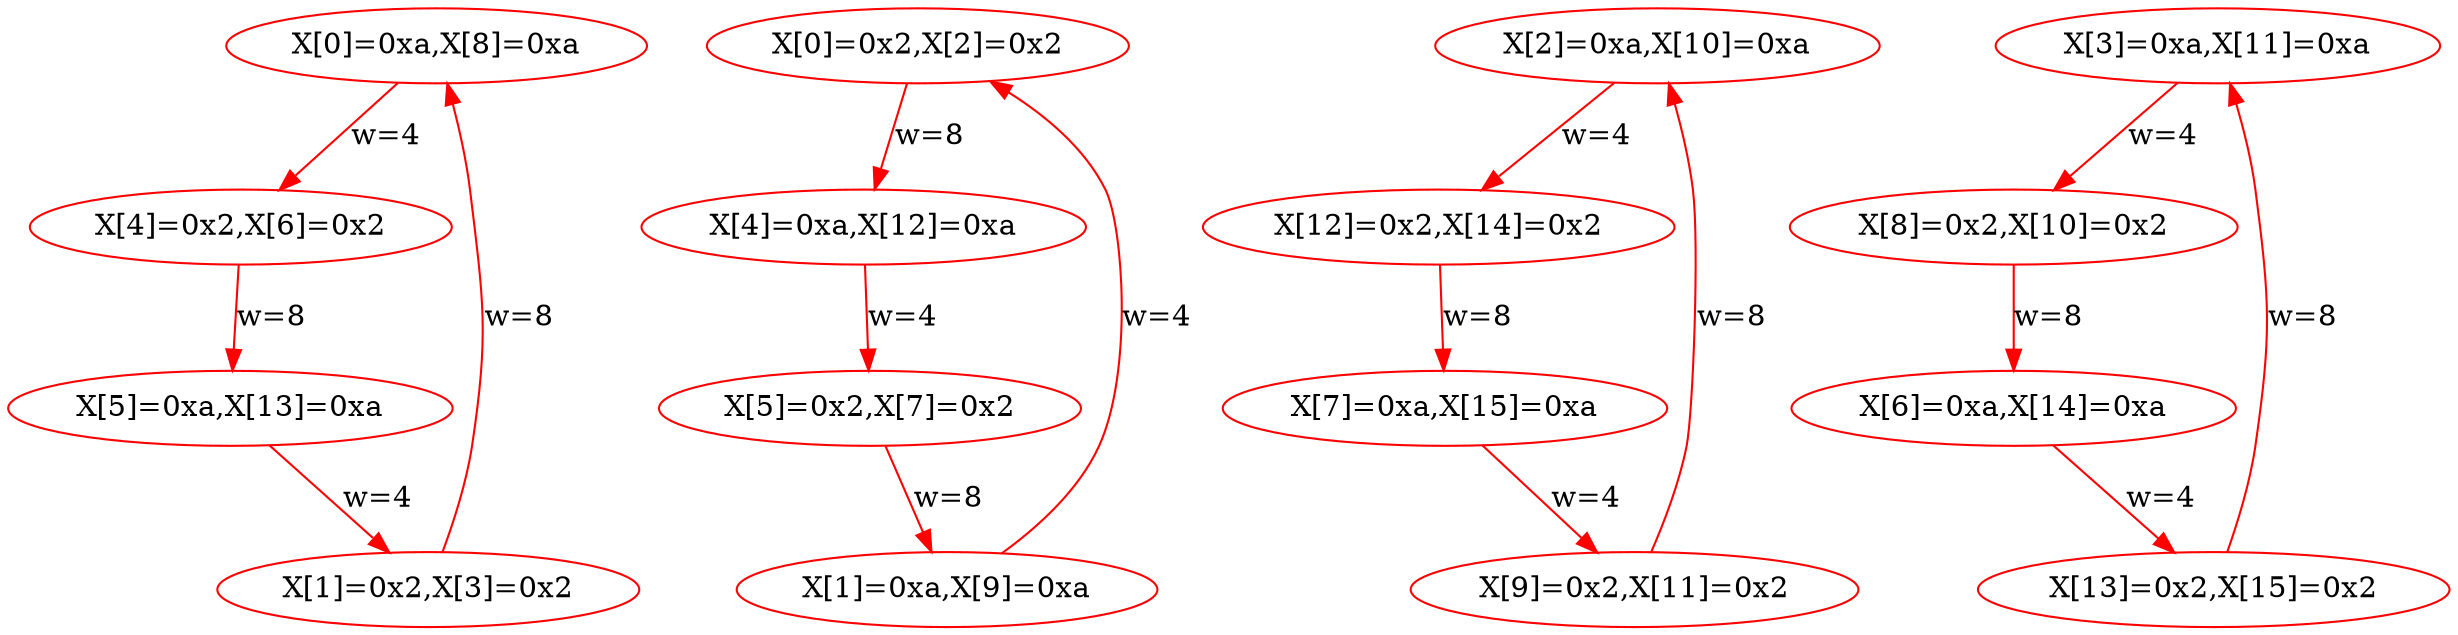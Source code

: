 digraph G{
0 [label="X[0]=0xa,X[8]=0xa"] [color=red];
1 [label="X[0]=0x2,X[2]=0x2"] [color=red];
2 [label="X[1]=0xa,X[9]=0xa"] [color=red];
3 [label="X[1]=0x2,X[3]=0x2"] [color=red];
4 [label="X[2]=0xa,X[10]=0xa"] [color=red];
5 [label="X[3]=0xa,X[11]=0xa"] [color=red];
6 [label="X[4]=0xa,X[12]=0xa"] [color=red];
7 [label="X[4]=0x2,X[6]=0x2"] [color=red];
8 [label="X[5]=0xa,X[13]=0xa"] [color=red];
9 [label="X[5]=0x2,X[7]=0x2"] [color=red];
10 [label="X[6]=0xa,X[14]=0xa"] [color=red];
11 [label="X[7]=0xa,X[15]=0xa"] [color=red];
12 [label="X[8]=0x2,X[10]=0x2"] [color=red];
13 [label="X[9]=0x2,X[11]=0x2"] [color=red];
14 [label="X[12]=0x2,X[14]=0x2"] [color=red];
15 [label="X[13]=0x2,X[15]=0x2"] [color=red];
0 -> 7 [label="w=4"] [color=red];
1 -> 6 [label="w=8"] [color=red];
2 -> 1 [label="w=4"] [color=red];
3 -> 0 [label="w=8"] [color=red];
4 -> 14 [label="w=4"] [color=red];
5 -> 12 [label="w=4"] [color=red];
6 -> 9 [label="w=4"] [color=red];
7 -> 8 [label="w=8"] [color=red];
8 -> 3 [label="w=4"] [color=red];
9 -> 2 [label="w=8"] [color=red];
10 -> 15 [label="w=4"] [color=red];
11 -> 13 [label="w=4"] [color=red];
12 -> 10 [label="w=8"] [color=red];
13 -> 4 [label="w=8"] [color=red];
14 -> 11 [label="w=8"] [color=red];
15 -> 5 [label="w=8"] [color=red];
}